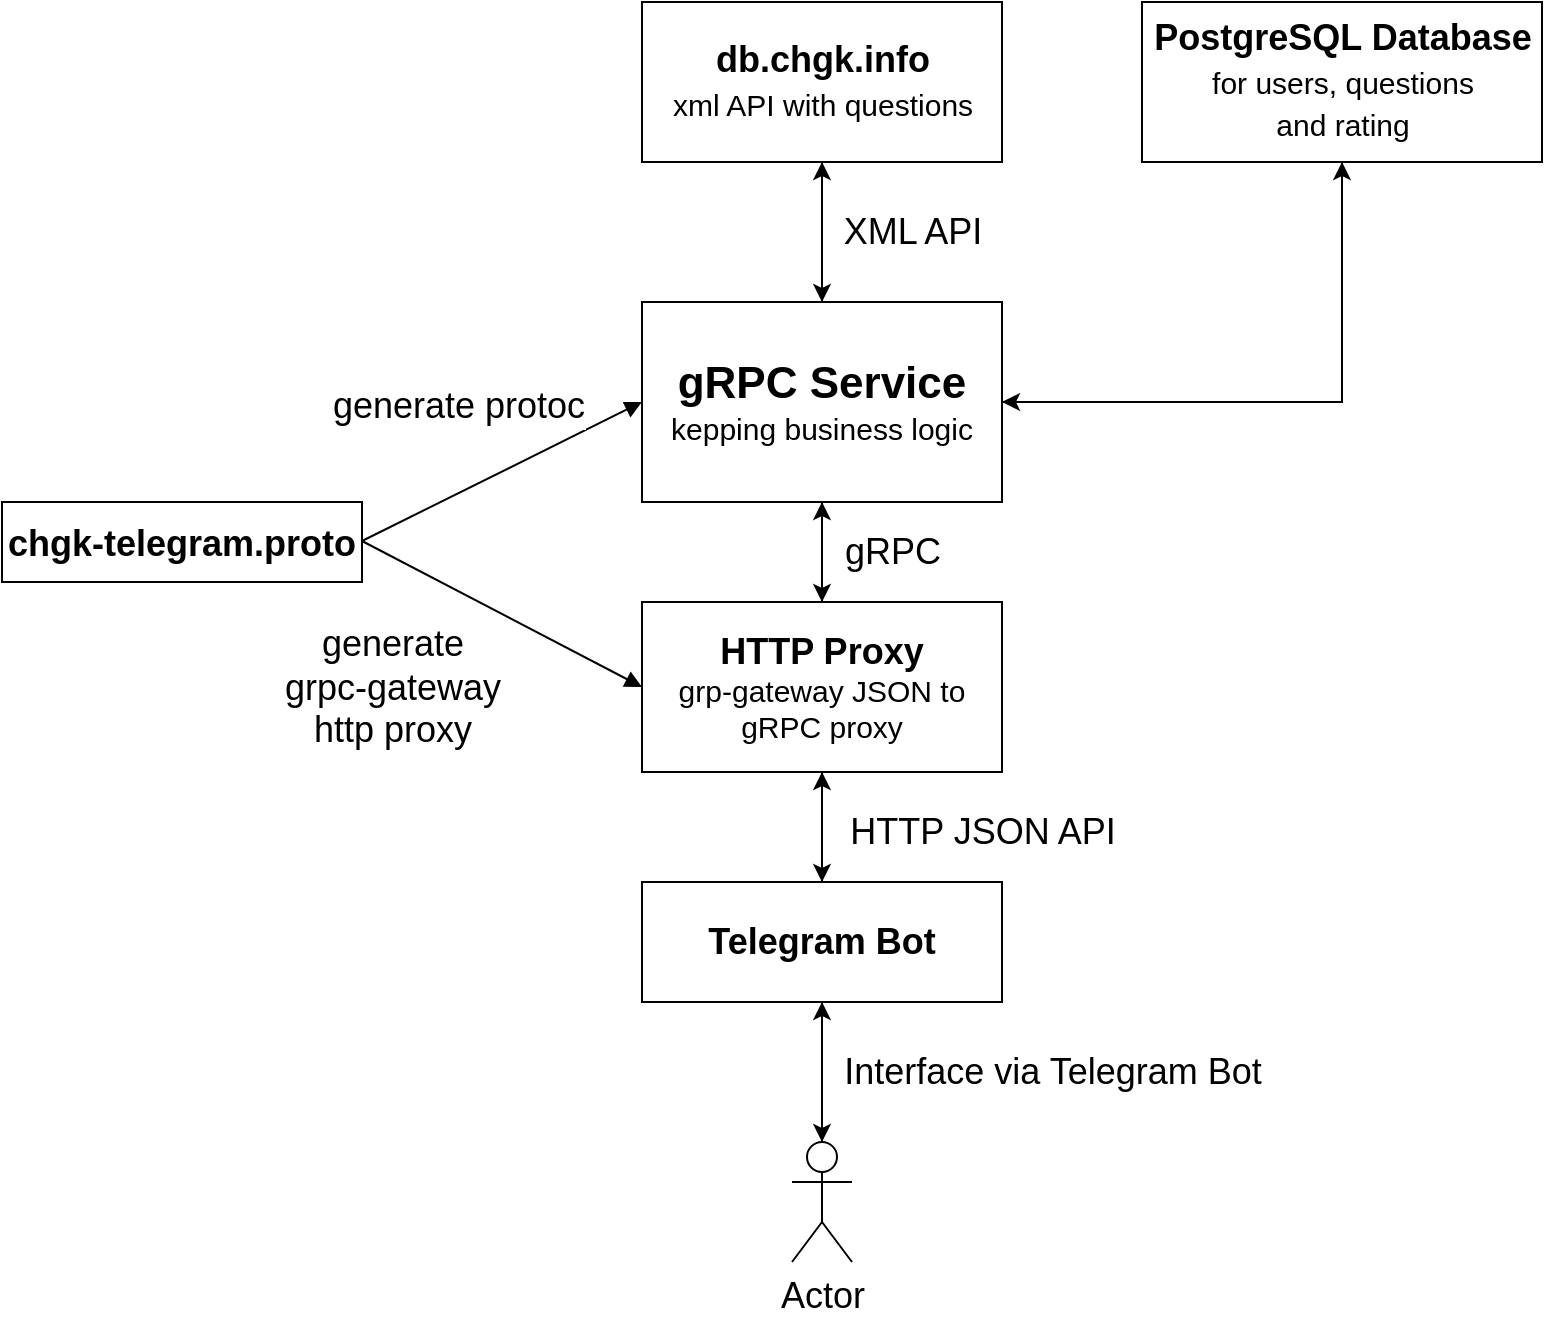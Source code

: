 <mxfile version="17.4.6" type="device"><diagram name="Page-1" id="5f0bae14-7c28-e335-631c-24af17079c00"><mxGraphModel dx="2062" dy="1122" grid="1" gridSize="10" guides="1" tooltips="1" connect="1" arrows="1" fold="1" page="1" pageScale="1" pageWidth="1100" pageHeight="850" background="none" math="0" shadow="0"><root><mxCell id="0"/><mxCell id="1" parent="0"/><mxCell id="iD_QnWgf_FCZ4mDhTR7Z-34" style="edgeStyle=orthogonalEdgeStyle;rounded=0;orthogonalLoop=1;jettySize=auto;html=1;entryX=0.5;entryY=1;entryDx=0;entryDy=0;fontSize=18;" parent="1" source="iD_QnWgf_FCZ4mDhTR7Z-1" target="iD_QnWgf_FCZ4mDhTR7Z-32" edge="1"><mxGeometry relative="1" as="geometry"/></mxCell><mxCell id="iD_QnWgf_FCZ4mDhTR7Z-37" style="edgeStyle=orthogonalEdgeStyle;rounded=0;orthogonalLoop=1;jettySize=auto;html=1;fontSize=18;" parent="1" source="iD_QnWgf_FCZ4mDhTR7Z-1" edge="1"><mxGeometry relative="1" as="geometry"><mxPoint x="560" y="380" as="targetPoint"/></mxGeometry></mxCell><mxCell id="iD_QnWgf_FCZ4mDhTR7Z-40" style="edgeStyle=orthogonalEdgeStyle;rounded=0;orthogonalLoop=1;jettySize=auto;html=1;entryX=0.5;entryY=1;entryDx=0;entryDy=0;fontSize=18;" parent="1" source="iD_QnWgf_FCZ4mDhTR7Z-1" target="iD_QnWgf_FCZ4mDhTR7Z-39" edge="1"><mxGeometry relative="1" as="geometry"/></mxCell><mxCell id="iD_QnWgf_FCZ4mDhTR7Z-1" value="&lt;font&gt;&lt;b&gt;&lt;span style=&quot;font-size: 22px&quot;&gt;gRPC Service&lt;/span&gt;&lt;br&gt;&lt;/b&gt;&lt;font style=&quot;font-size: 15px&quot;&gt;kepping business logic&lt;/font&gt;&lt;br&gt;&lt;/font&gt;" style="rounded=0;whiteSpace=wrap;html=1;" parent="1" vertex="1"><mxGeometry x="470" y="230" width="180" height="100" as="geometry"/></mxCell><mxCell id="iD_QnWgf_FCZ4mDhTR7Z-2" value="&lt;span style=&quot;font-size: 18px&quot;&gt;&lt;b&gt;chgk-telegram.proto&lt;/b&gt;&lt;/span&gt;" style="rounded=0;whiteSpace=wrap;html=1;fontSize=22;" parent="1" vertex="1"><mxGeometry x="150" y="330" width="180" height="40" as="geometry"/></mxCell><mxCell id="iD_QnWgf_FCZ4mDhTR7Z-10" style="edgeStyle=orthogonalEdgeStyle;rounded=0;orthogonalLoop=1;jettySize=auto;html=1;entryX=0.5;entryY=0;entryDx=0;entryDy=0;fontSize=18;" parent="1" source="iD_QnWgf_FCZ4mDhTR7Z-5" target="iD_QnWgf_FCZ4mDhTR7Z-8" edge="1"><mxGeometry relative="1" as="geometry"/></mxCell><mxCell id="iD_QnWgf_FCZ4mDhTR7Z-36" style="edgeStyle=orthogonalEdgeStyle;rounded=0;orthogonalLoop=1;jettySize=auto;html=1;entryX=0.5;entryY=1;entryDx=0;entryDy=0;fontSize=18;" parent="1" source="iD_QnWgf_FCZ4mDhTR7Z-5" target="iD_QnWgf_FCZ4mDhTR7Z-1" edge="1"><mxGeometry relative="1" as="geometry"/></mxCell><mxCell id="iD_QnWgf_FCZ4mDhTR7Z-5" value="&lt;font&gt;&lt;b&gt;&lt;span style=&quot;font-size: 18px&quot;&gt;HTTP Proxy&lt;/span&gt;&lt;br&gt;&lt;/b&gt;&lt;font style=&quot;font-size: 15px&quot;&gt;grp-gateway JSON to gRPC proxy&lt;/font&gt;&lt;br&gt;&lt;/font&gt;" style="rounded=0;whiteSpace=wrap;html=1;fontSize=15;" parent="1" vertex="1"><mxGeometry x="470" y="380" width="180" height="85" as="geometry"/></mxCell><mxCell id="iD_QnWgf_FCZ4mDhTR7Z-9" style="edgeStyle=orthogonalEdgeStyle;rounded=0;orthogonalLoop=1;jettySize=auto;html=1;entryX=0.5;entryY=1;entryDx=0;entryDy=0;fontSize=18;" parent="1" source="iD_QnWgf_FCZ4mDhTR7Z-8" target="iD_QnWgf_FCZ4mDhTR7Z-5" edge="1"><mxGeometry relative="1" as="geometry"/></mxCell><mxCell id="iD_QnWgf_FCZ4mDhTR7Z-13" style="edgeStyle=orthogonalEdgeStyle;rounded=0;orthogonalLoop=1;jettySize=auto;html=1;fontSize=18;entryX=0.5;entryY=0;entryDx=0;entryDy=0;entryPerimeter=0;" parent="1" source="iD_QnWgf_FCZ4mDhTR7Z-8" target="iD_QnWgf_FCZ4mDhTR7Z-11" edge="1"><mxGeometry relative="1" as="geometry"><mxPoint x="560" y="620" as="targetPoint"/></mxGeometry></mxCell><mxCell id="iD_QnWgf_FCZ4mDhTR7Z-8" value="&lt;b&gt;Telegram Bot&lt;/b&gt;" style="rounded=0;whiteSpace=wrap;html=1;fontSize=18;" parent="1" vertex="1"><mxGeometry x="470" y="520" width="180" height="60" as="geometry"/></mxCell><mxCell id="iD_QnWgf_FCZ4mDhTR7Z-19" style="edgeStyle=orthogonalEdgeStyle;rounded=0;orthogonalLoop=1;jettySize=auto;html=1;entryX=0.5;entryY=1;entryDx=0;entryDy=0;fontSize=18;" parent="1" source="iD_QnWgf_FCZ4mDhTR7Z-11" target="iD_QnWgf_FCZ4mDhTR7Z-8" edge="1"><mxGeometry relative="1" as="geometry"/></mxCell><mxCell id="iD_QnWgf_FCZ4mDhTR7Z-11" value="Actor" style="shape=umlActor;verticalLabelPosition=bottom;verticalAlign=top;html=1;outlineConnect=0;fontSize=18;" parent="1" vertex="1"><mxGeometry x="545" y="650" width="30" height="60" as="geometry"/></mxCell><mxCell id="iD_QnWgf_FCZ4mDhTR7Z-14" value="HTTP JSON API" style="text;html=1;align=center;verticalAlign=middle;resizable=0;points=[];autosize=1;strokeColor=none;fillColor=none;fontSize=18;" parent="1" vertex="1"><mxGeometry x="565" y="480" width="150" height="30" as="geometry"/></mxCell><mxCell id="iD_QnWgf_FCZ4mDhTR7Z-20" value="Interface via Telegram Bot" style="text;html=1;align=center;verticalAlign=middle;resizable=0;points=[];autosize=1;strokeColor=none;fillColor=none;fontSize=18;" parent="1" vertex="1"><mxGeometry x="565" y="600" width="220" height="30" as="geometry"/></mxCell><mxCell id="iD_QnWgf_FCZ4mDhTR7Z-30" value="generate protoc" style="html=1;verticalAlign=bottom;endArrow=block;rounded=0;fontSize=18;entryX=0;entryY=0.5;entryDx=0;entryDy=0;" parent="1" target="iD_QnWgf_FCZ4mDhTR7Z-1" edge="1"><mxGeometry x="-0.14" y="26" width="80" relative="1" as="geometry"><mxPoint x="330" y="349.5" as="sourcePoint"/><mxPoint x="410" y="349.5" as="targetPoint"/><mxPoint as="offset"/></mxGeometry></mxCell><mxCell id="iD_QnWgf_FCZ4mDhTR7Z-31" value="generate&lt;br&gt;grpc-gateway&lt;br&gt;http proxy" style="html=1;verticalAlign=bottom;endArrow=block;rounded=0;fontSize=18;entryX=0;entryY=0.5;entryDx=0;entryDy=0;" parent="1" target="iD_QnWgf_FCZ4mDhTR7Z-5" edge="1"><mxGeometry x="-0.2" y="-89" width="80" relative="1" as="geometry"><mxPoint x="330" y="349.5" as="sourcePoint"/><mxPoint x="410" y="349.5" as="targetPoint"/><mxPoint as="offset"/></mxGeometry></mxCell><mxCell id="6MFubQtTMOcqsBzoVxor-1" style="edgeStyle=orthogonalEdgeStyle;rounded=0;orthogonalLoop=1;jettySize=auto;html=1;entryX=1;entryY=0.5;entryDx=0;entryDy=0;" edge="1" parent="1" source="iD_QnWgf_FCZ4mDhTR7Z-32" target="iD_QnWgf_FCZ4mDhTR7Z-1"><mxGeometry relative="1" as="geometry"><Array as="points"><mxPoint x="820" y="280"/></Array></mxGeometry></mxCell><mxCell id="iD_QnWgf_FCZ4mDhTR7Z-32" value="&lt;b&gt;PostgreSQL Database&lt;br&gt;&lt;/b&gt;&lt;font style=&quot;font-size: 15px&quot;&gt;for users, questions&lt;br&gt;and rating&lt;/font&gt;" style="html=1;fontSize=18;" parent="1" vertex="1"><mxGeometry x="720" y="80" width="200" height="80" as="geometry"/></mxCell><mxCell id="iD_QnWgf_FCZ4mDhTR7Z-38" value="gRPC" style="text;html=1;align=center;verticalAlign=middle;resizable=0;points=[];autosize=1;strokeColor=none;fillColor=none;fontSize=18;" parent="1" vertex="1"><mxGeometry x="565" y="340" width="60" height="30" as="geometry"/></mxCell><mxCell id="6MFubQtTMOcqsBzoVxor-3" style="edgeStyle=orthogonalEdgeStyle;rounded=0;orthogonalLoop=1;jettySize=auto;html=1;fontSize=15;" edge="1" parent="1" source="iD_QnWgf_FCZ4mDhTR7Z-39"><mxGeometry relative="1" as="geometry"><mxPoint x="560" y="230" as="targetPoint"/></mxGeometry></mxCell><mxCell id="iD_QnWgf_FCZ4mDhTR7Z-39" value="&lt;b&gt;db.chgk.info&lt;/b&gt;&lt;br&gt;&lt;font style=&quot;font-size: 15px&quot;&gt;xml API with questions&lt;/font&gt;" style="html=1;fontSize=18;" parent="1" vertex="1"><mxGeometry x="470" y="80" width="180" height="80" as="geometry"/></mxCell><mxCell id="iD_QnWgf_FCZ4mDhTR7Z-41" value="XML API" style="text;html=1;align=center;verticalAlign=middle;resizable=0;points=[];autosize=1;strokeColor=none;fillColor=none;fontSize=18;" parent="1" vertex="1"><mxGeometry x="565" y="180" width="80" height="30" as="geometry"/></mxCell></root></mxGraphModel></diagram></mxfile>